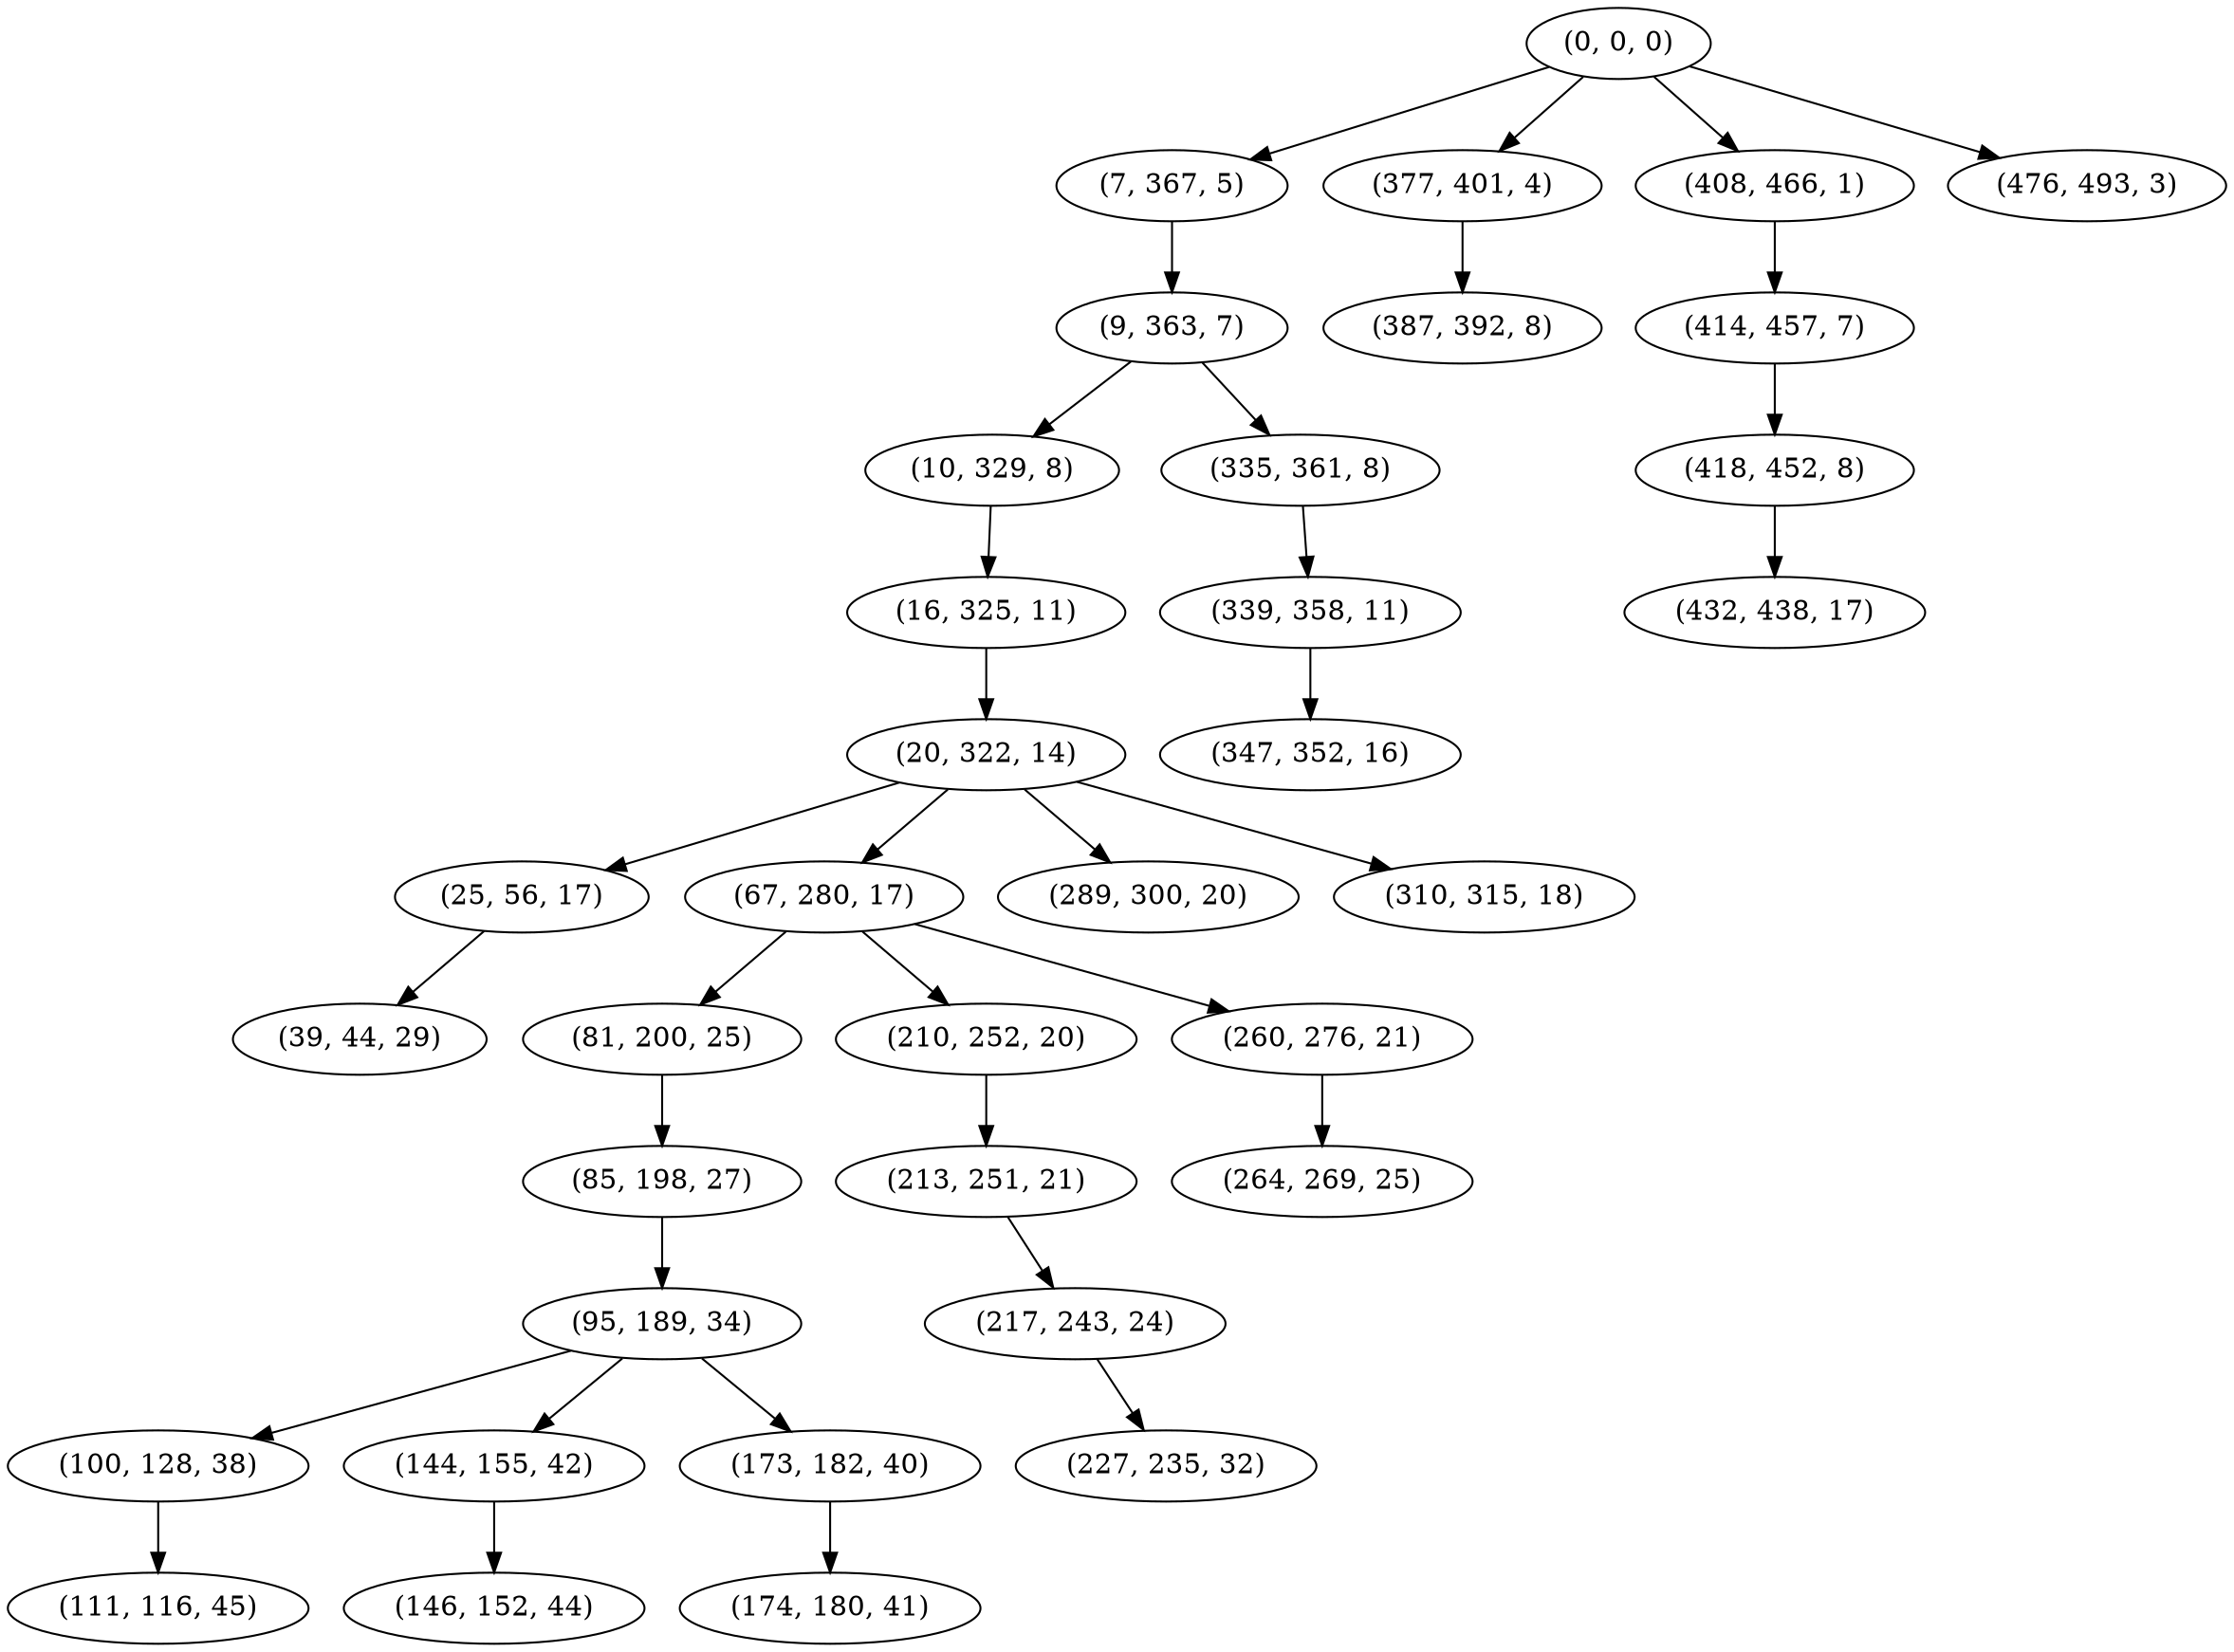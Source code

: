 digraph tree {
    "(0, 0, 0)";
    "(7, 367, 5)";
    "(9, 363, 7)";
    "(10, 329, 8)";
    "(16, 325, 11)";
    "(20, 322, 14)";
    "(25, 56, 17)";
    "(39, 44, 29)";
    "(67, 280, 17)";
    "(81, 200, 25)";
    "(85, 198, 27)";
    "(95, 189, 34)";
    "(100, 128, 38)";
    "(111, 116, 45)";
    "(144, 155, 42)";
    "(146, 152, 44)";
    "(173, 182, 40)";
    "(174, 180, 41)";
    "(210, 252, 20)";
    "(213, 251, 21)";
    "(217, 243, 24)";
    "(227, 235, 32)";
    "(260, 276, 21)";
    "(264, 269, 25)";
    "(289, 300, 20)";
    "(310, 315, 18)";
    "(335, 361, 8)";
    "(339, 358, 11)";
    "(347, 352, 16)";
    "(377, 401, 4)";
    "(387, 392, 8)";
    "(408, 466, 1)";
    "(414, 457, 7)";
    "(418, 452, 8)";
    "(432, 438, 17)";
    "(476, 493, 3)";
    "(0, 0, 0)" -> "(7, 367, 5)";
    "(0, 0, 0)" -> "(377, 401, 4)";
    "(0, 0, 0)" -> "(408, 466, 1)";
    "(0, 0, 0)" -> "(476, 493, 3)";
    "(7, 367, 5)" -> "(9, 363, 7)";
    "(9, 363, 7)" -> "(10, 329, 8)";
    "(9, 363, 7)" -> "(335, 361, 8)";
    "(10, 329, 8)" -> "(16, 325, 11)";
    "(16, 325, 11)" -> "(20, 322, 14)";
    "(20, 322, 14)" -> "(25, 56, 17)";
    "(20, 322, 14)" -> "(67, 280, 17)";
    "(20, 322, 14)" -> "(289, 300, 20)";
    "(20, 322, 14)" -> "(310, 315, 18)";
    "(25, 56, 17)" -> "(39, 44, 29)";
    "(67, 280, 17)" -> "(81, 200, 25)";
    "(67, 280, 17)" -> "(210, 252, 20)";
    "(67, 280, 17)" -> "(260, 276, 21)";
    "(81, 200, 25)" -> "(85, 198, 27)";
    "(85, 198, 27)" -> "(95, 189, 34)";
    "(95, 189, 34)" -> "(100, 128, 38)";
    "(95, 189, 34)" -> "(144, 155, 42)";
    "(95, 189, 34)" -> "(173, 182, 40)";
    "(100, 128, 38)" -> "(111, 116, 45)";
    "(144, 155, 42)" -> "(146, 152, 44)";
    "(173, 182, 40)" -> "(174, 180, 41)";
    "(210, 252, 20)" -> "(213, 251, 21)";
    "(213, 251, 21)" -> "(217, 243, 24)";
    "(217, 243, 24)" -> "(227, 235, 32)";
    "(260, 276, 21)" -> "(264, 269, 25)";
    "(335, 361, 8)" -> "(339, 358, 11)";
    "(339, 358, 11)" -> "(347, 352, 16)";
    "(377, 401, 4)" -> "(387, 392, 8)";
    "(408, 466, 1)" -> "(414, 457, 7)";
    "(414, 457, 7)" -> "(418, 452, 8)";
    "(418, 452, 8)" -> "(432, 438, 17)";
}
